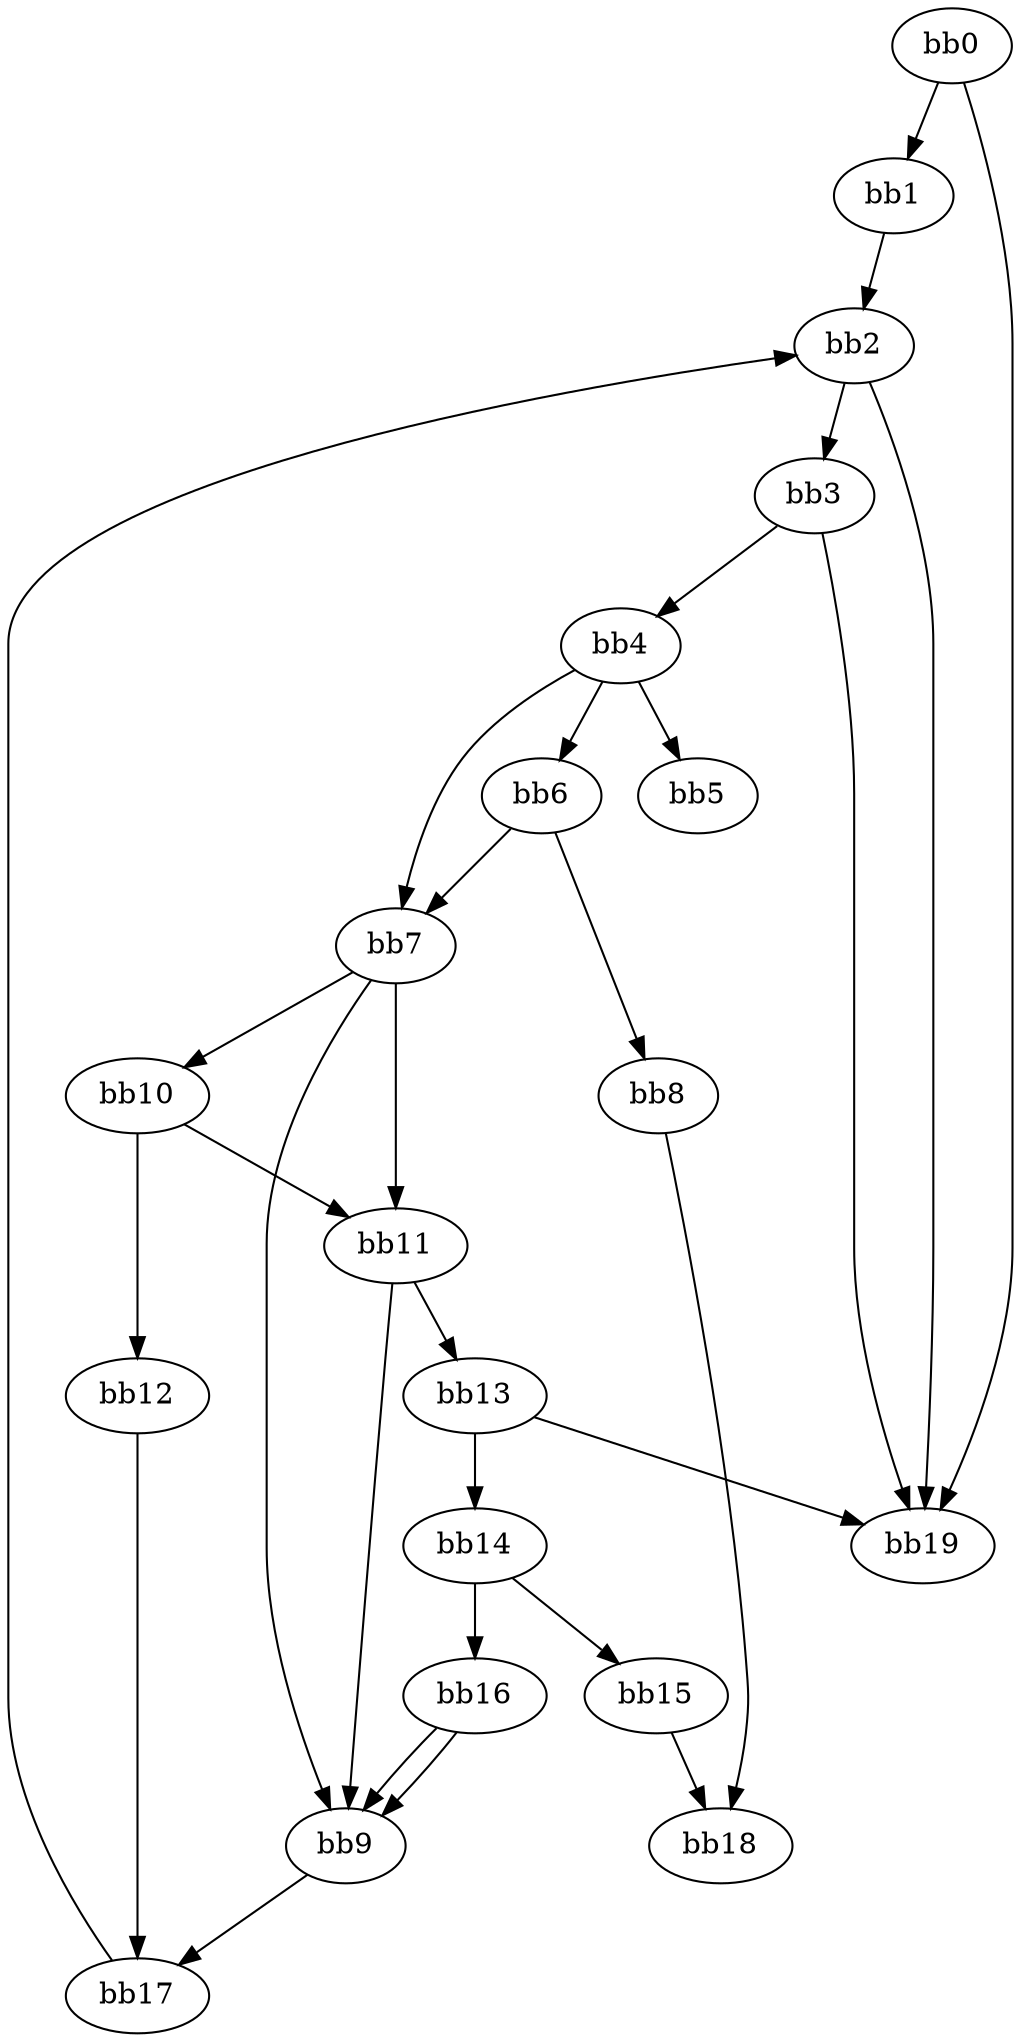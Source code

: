digraph {
    0 [ label = "bb0\l" ]
    1 [ label = "bb1\l" ]
    2 [ label = "bb2\l" ]
    3 [ label = "bb3\l" ]
    4 [ label = "bb4\l" ]
    5 [ label = "bb5\l" ]
    6 [ label = "bb6\l" ]
    7 [ label = "bb7\l" ]
    8 [ label = "bb8\l" ]
    9 [ label = "bb9\l" ]
    10 [ label = "bb10\l" ]
    11 [ label = "bb11\l" ]
    12 [ label = "bb12\l" ]
    13 [ label = "bb13\l" ]
    14 [ label = "bb14\l" ]
    15 [ label = "bb15\l" ]
    16 [ label = "bb16\l" ]
    17 [ label = "bb17\l" ]
    18 [ label = "bb18\l" ]
    19 [ label = "bb19\l" ]
    0 -> 1 [ ]
    0 -> 19 [ ]
    1 -> 2 [ ]
    2 -> 3 [ ]
    2 -> 19 [ ]
    3 -> 4 [ ]
    3 -> 19 [ ]
    4 -> 5 [ ]
    4 -> 6 [ ]
    4 -> 7 [ ]
    6 -> 7 [ ]
    6 -> 8 [ ]
    7 -> 9 [ ]
    7 -> 10 [ ]
    7 -> 11 [ ]
    8 -> 18 [ ]
    9 -> 17 [ ]
    10 -> 11 [ ]
    10 -> 12 [ ]
    11 -> 9 [ ]
    11 -> 13 [ ]
    12 -> 17 [ ]
    13 -> 14 [ ]
    13 -> 19 [ ]
    14 -> 15 [ ]
    14 -> 16 [ ]
    15 -> 18 [ ]
    16 -> 9 [ ]
    16 -> 9 [ ]
    17 -> 2 [ ]
}


